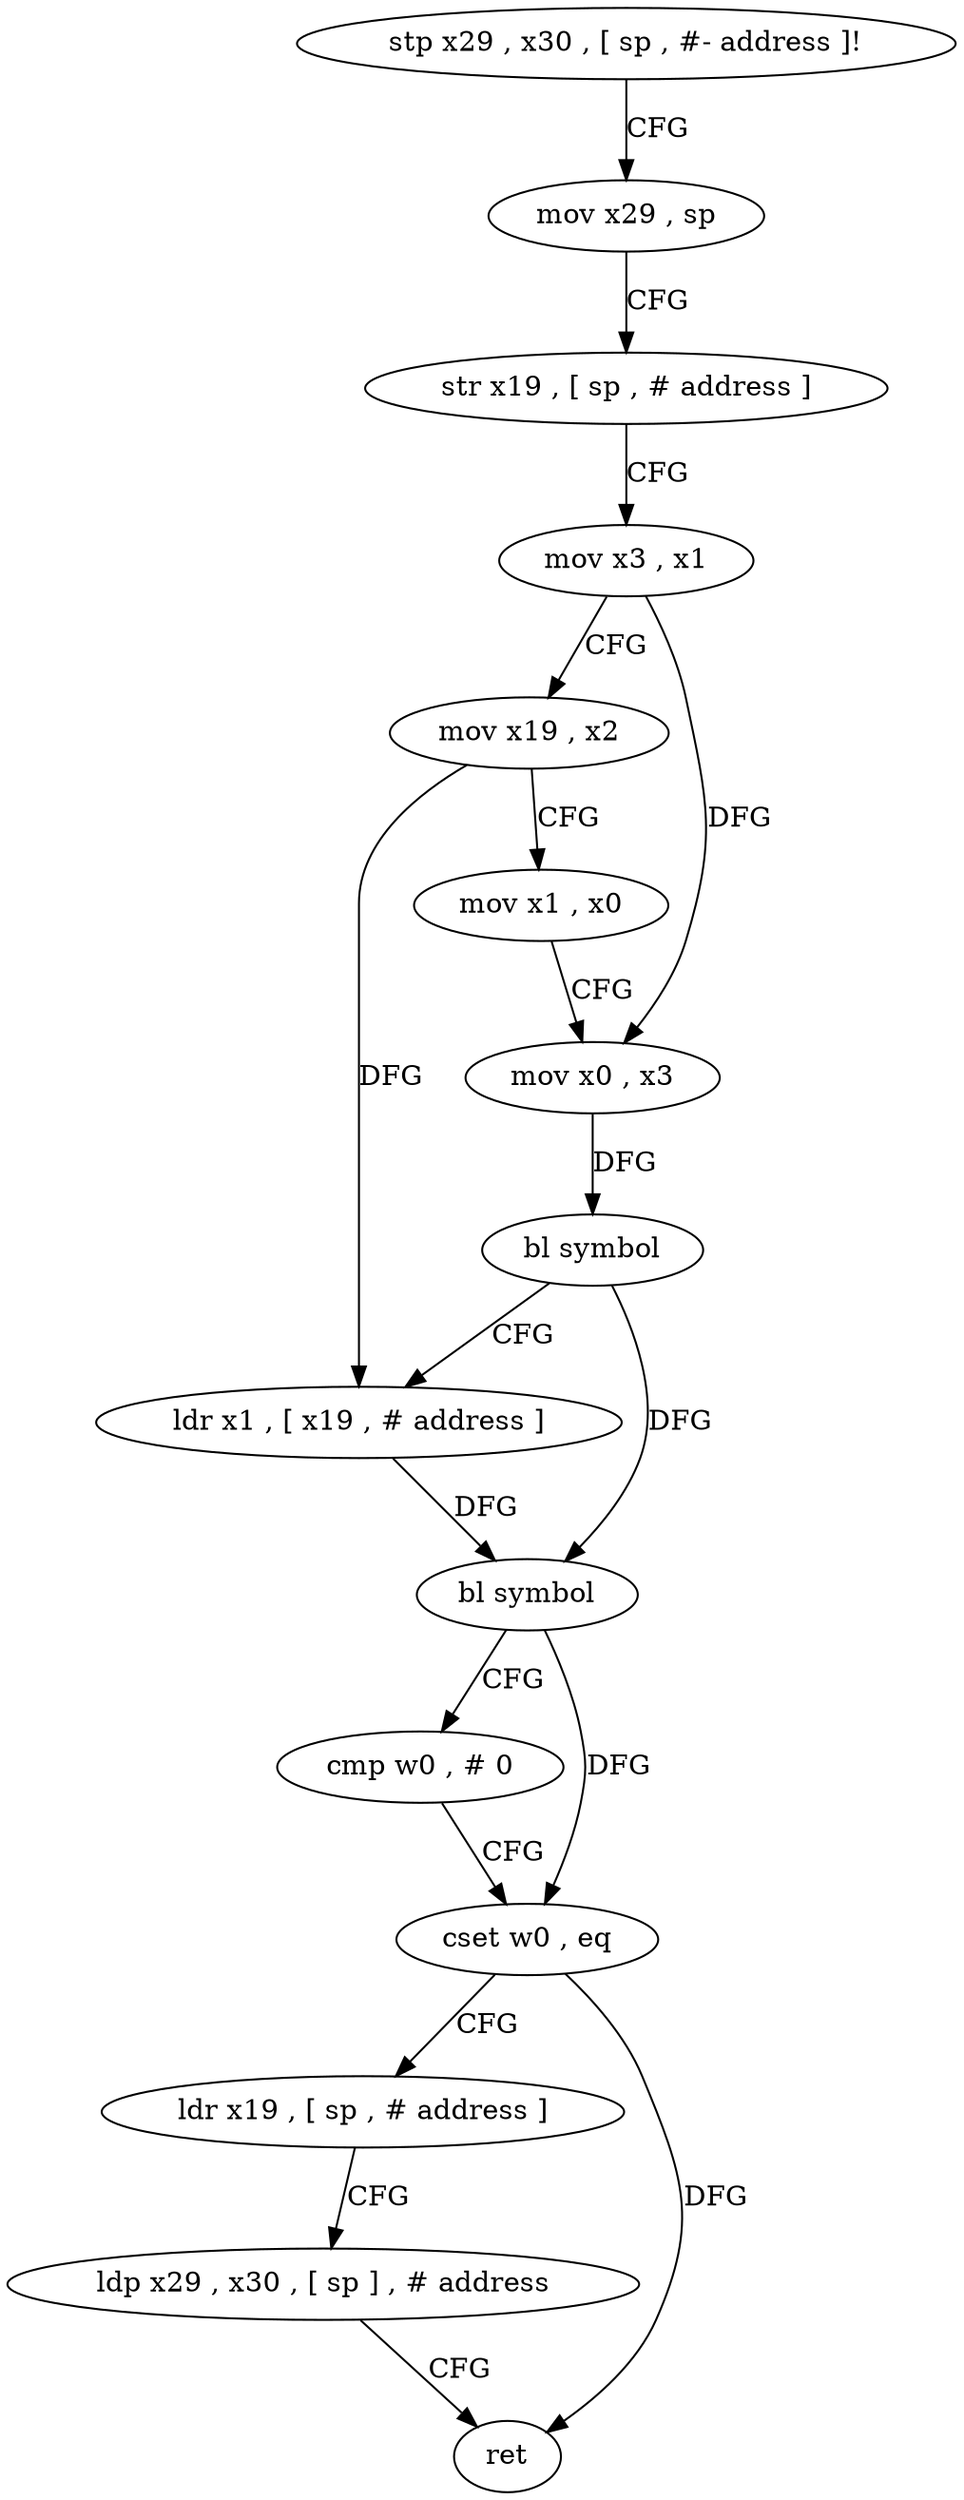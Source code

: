 digraph "func" {
"4214908" [label = "stp x29 , x30 , [ sp , #- address ]!" ]
"4214912" [label = "mov x29 , sp" ]
"4214916" [label = "str x19 , [ sp , # address ]" ]
"4214920" [label = "mov x3 , x1" ]
"4214924" [label = "mov x19 , x2" ]
"4214928" [label = "mov x1 , x0" ]
"4214932" [label = "mov x0 , x3" ]
"4214936" [label = "bl symbol" ]
"4214940" [label = "ldr x1 , [ x19 , # address ]" ]
"4214944" [label = "bl symbol" ]
"4214948" [label = "cmp w0 , # 0" ]
"4214952" [label = "cset w0 , eq" ]
"4214956" [label = "ldr x19 , [ sp , # address ]" ]
"4214960" [label = "ldp x29 , x30 , [ sp ] , # address" ]
"4214964" [label = "ret" ]
"4214908" -> "4214912" [ label = "CFG" ]
"4214912" -> "4214916" [ label = "CFG" ]
"4214916" -> "4214920" [ label = "CFG" ]
"4214920" -> "4214924" [ label = "CFG" ]
"4214920" -> "4214932" [ label = "DFG" ]
"4214924" -> "4214928" [ label = "CFG" ]
"4214924" -> "4214940" [ label = "DFG" ]
"4214928" -> "4214932" [ label = "CFG" ]
"4214932" -> "4214936" [ label = "DFG" ]
"4214936" -> "4214940" [ label = "CFG" ]
"4214936" -> "4214944" [ label = "DFG" ]
"4214940" -> "4214944" [ label = "DFG" ]
"4214944" -> "4214948" [ label = "CFG" ]
"4214944" -> "4214952" [ label = "DFG" ]
"4214948" -> "4214952" [ label = "CFG" ]
"4214952" -> "4214956" [ label = "CFG" ]
"4214952" -> "4214964" [ label = "DFG" ]
"4214956" -> "4214960" [ label = "CFG" ]
"4214960" -> "4214964" [ label = "CFG" ]
}
